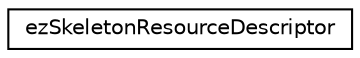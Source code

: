 digraph "Graphical Class Hierarchy"
{
 // LATEX_PDF_SIZE
  edge [fontname="Helvetica",fontsize="10",labelfontname="Helvetica",labelfontsize="10"];
  node [fontname="Helvetica",fontsize="10",shape=record];
  rankdir="LR";
  Node0 [label="ezSkeletonResourceDescriptor",height=0.2,width=0.4,color="black", fillcolor="white", style="filled",URL="$db/d22/structez_skeleton_resource_descriptor.htm",tooltip=" "];
}
